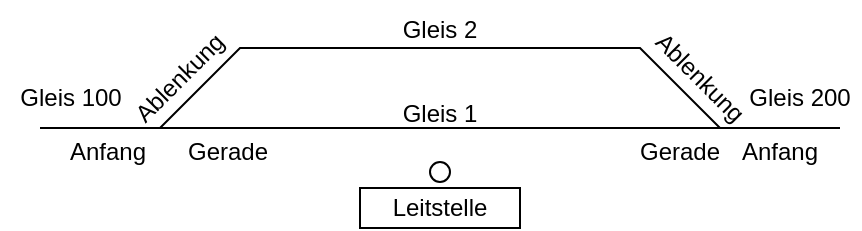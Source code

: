 <mxfile version="24.0.3" type="github">
  <diagram name="Page-1" id="MNpvDhinYIVKgFokDUD7">
    <mxGraphModel dx="2058" dy="1103" grid="1" gridSize="10" guides="1" tooltips="1" connect="1" arrows="1" fold="1" page="1" pageScale="1" pageWidth="850" pageHeight="1100" math="0" shadow="0">
      <root>
        <mxCell id="0" />
        <mxCell id="1" parent="0" />
        <mxCell id="qbAr8CiwFzu9fodnG-jA-8" value="Anfang" style="text;html=1;align=center;verticalAlign=middle;whiteSpace=wrap;rounded=0;" parent="1" vertex="1">
          <mxGeometry x="360" y="77" width="60" height="30" as="geometry" />
        </mxCell>
        <mxCell id="qbAr8CiwFzu9fodnG-jA-3" value="Anfang" style="text;html=1;align=center;verticalAlign=middle;whiteSpace=wrap;rounded=0;" parent="1" vertex="1">
          <mxGeometry x="24" y="77" width="60" height="30" as="geometry" />
        </mxCell>
        <mxCell id="qbAr8CiwFzu9fodnG-jA-1" value="" style="endArrow=none;html=1;rounded=0;" parent="1" edge="1">
          <mxGeometry width="50" height="50" relative="1" as="geometry">
            <mxPoint x="20" y="80" as="sourcePoint" />
            <mxPoint x="420" y="80" as="targetPoint" />
          </mxGeometry>
        </mxCell>
        <mxCell id="qbAr8CiwFzu9fodnG-jA-2" value="" style="endArrow=none;html=1;rounded=0;" parent="1" edge="1">
          <mxGeometry width="50" height="50" relative="1" as="geometry">
            <mxPoint x="80" y="80" as="sourcePoint" />
            <mxPoint x="360" y="80" as="targetPoint" />
            <Array as="points">
              <mxPoint x="120" y="40" />
              <mxPoint x="320" y="40" />
            </Array>
          </mxGeometry>
        </mxCell>
        <mxCell id="qbAr8CiwFzu9fodnG-jA-4" value="Ablenkung" style="text;html=1;align=center;verticalAlign=middle;whiteSpace=wrap;rounded=0;rotation=-45;" parent="1" vertex="1">
          <mxGeometry x="60" y="40" width="60" height="30" as="geometry" />
        </mxCell>
        <mxCell id="qbAr8CiwFzu9fodnG-jA-5" value="Gerade" style="text;html=1;align=center;verticalAlign=middle;whiteSpace=wrap;rounded=0;" parent="1" vertex="1">
          <mxGeometry x="84" y="77" width="60" height="30" as="geometry" />
        </mxCell>
        <mxCell id="qbAr8CiwFzu9fodnG-jA-7" value="Gerade" style="text;html=1;align=center;verticalAlign=middle;whiteSpace=wrap;rounded=0;" parent="1" vertex="1">
          <mxGeometry x="310" y="77" width="60" height="30" as="geometry" />
        </mxCell>
        <mxCell id="qbAr8CiwFzu9fodnG-jA-9" value="Ablenkung" style="text;html=1;align=center;verticalAlign=middle;whiteSpace=wrap;rounded=0;rotation=45;" parent="1" vertex="1">
          <mxGeometry x="320" y="40" width="60" height="30" as="geometry" />
        </mxCell>
        <mxCell id="eLje1S4wmRh149E8_loH-1" value="Gleis 1" style="text;html=1;align=center;verticalAlign=middle;whiteSpace=wrap;rounded=0;" parent="1" vertex="1">
          <mxGeometry x="190" y="58" width="60" height="30" as="geometry" />
        </mxCell>
        <mxCell id="eLje1S4wmRh149E8_loH-2" value="Gleis 2" style="text;html=1;align=center;verticalAlign=middle;whiteSpace=wrap;rounded=0;" parent="1" vertex="1">
          <mxGeometry x="190" y="16" width="60" height="30" as="geometry" />
        </mxCell>
        <mxCell id="xOhPQXUJzqTKtI1670NW-1" value="" style="ellipse;whiteSpace=wrap;html=1;aspect=fixed;" parent="1" vertex="1">
          <mxGeometry x="215" y="97" width="10" height="10" as="geometry" />
        </mxCell>
        <mxCell id="xOhPQXUJzqTKtI1670NW-2" value="Leitstelle" style="rounded=0;whiteSpace=wrap;html=1;" parent="1" vertex="1">
          <mxGeometry x="180" y="110" width="80" height="20" as="geometry" />
        </mxCell>
        <mxCell id="T3QLezHUlxtS88Swqt75-1" value="Gleis 100" style="text;html=1;align=center;verticalAlign=middle;resizable=0;points=[];autosize=1;strokeColor=none;fillColor=none;" vertex="1" parent="1">
          <mxGeometry y="50" width="70" height="30" as="geometry" />
        </mxCell>
        <mxCell id="T3QLezHUlxtS88Swqt75-2" value="Gleis 200" style="text;html=1;align=center;verticalAlign=middle;whiteSpace=wrap;rounded=0;" vertex="1" parent="1">
          <mxGeometry x="370" y="50" width="60" height="30" as="geometry" />
        </mxCell>
      </root>
    </mxGraphModel>
  </diagram>
</mxfile>
